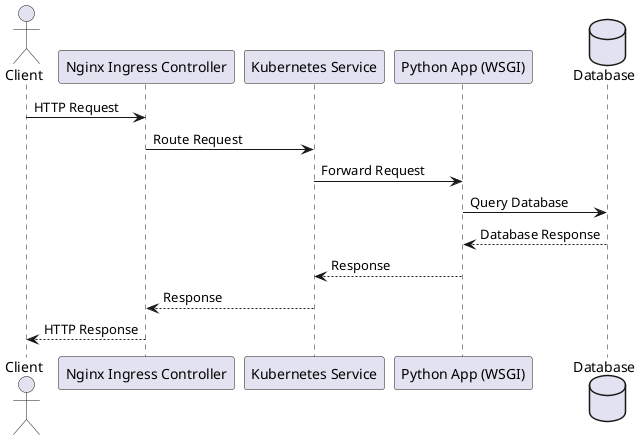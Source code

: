 @startuml
actor Client
participant "Nginx Ingress Controller" as IngressController
participant "Kubernetes Service" as KubernetesService
participant "Python App (WSGI)" as WSGIApp
database "Database" as Database

Client -> IngressController: HTTP Request
IngressController -> KubernetesService: Route Request
KubernetesService -> WSGIApp: Forward Request
WSGIApp -> Database: Query Database
Database --> WSGIApp: Database Response
WSGIApp --> KubernetesService: Response
KubernetesService --> IngressController: Response
IngressController --> Client: HTTP Response
@enduml